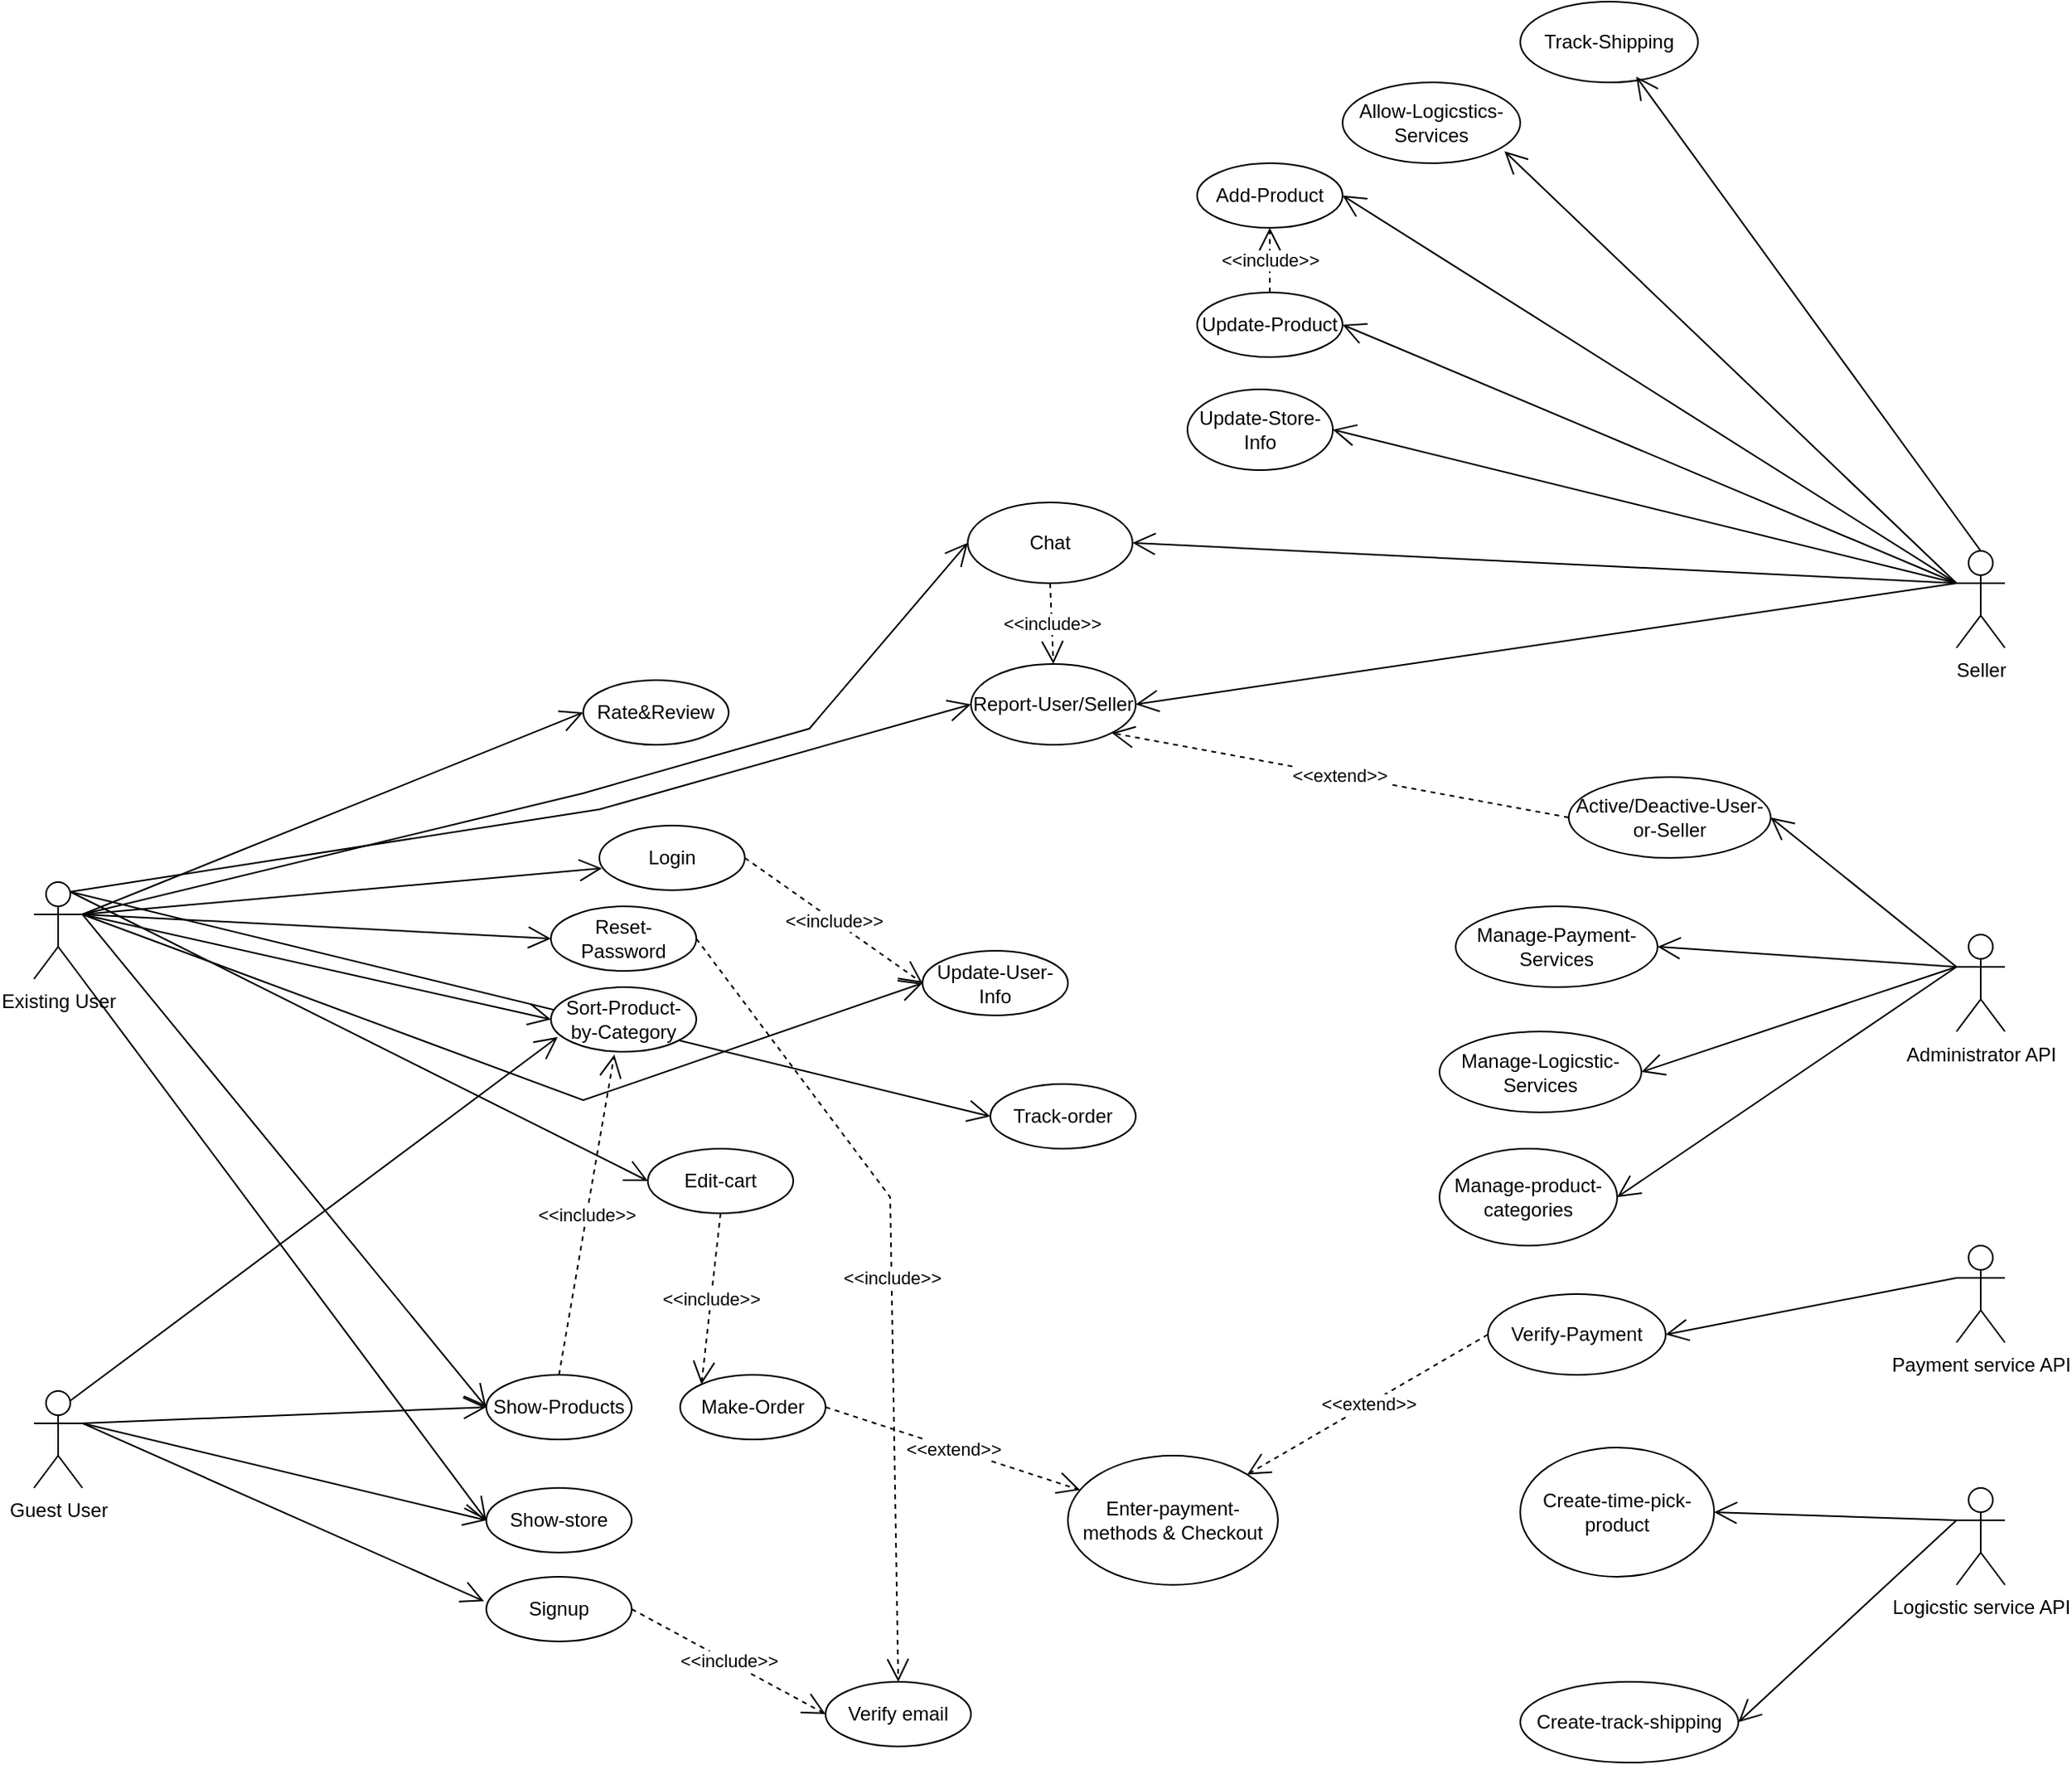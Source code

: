 <mxfile version="24.7.17">
  <diagram name="Trang-1" id="SkYUdIGgRq7ebbWW-lhZ">
    <mxGraphModel dx="4413" dy="5249" grid="1" gridSize="10" guides="1" tooltips="1" connect="1" arrows="1" fold="1" page="1" pageScale="1" pageWidth="3300" pageHeight="4681" math="0" shadow="0">
      <root>
        <mxCell id="0" />
        <mxCell id="1" parent="0" />
        <mxCell id="eCP-VrvmO7TKHuiMxvTa-1" value="Existing User" style="shape=umlActor;verticalLabelPosition=bottom;verticalAlign=top;html=1;" parent="1" vertex="1">
          <mxGeometry x="-170" y="155" width="30" height="60" as="geometry" />
        </mxCell>
        <mxCell id="eCP-VrvmO7TKHuiMxvTa-2" value="Guest User" style="shape=umlActor;verticalLabelPosition=bottom;verticalAlign=top;html=1;" parent="1" vertex="1">
          <mxGeometry x="-170" y="470" width="30" height="60" as="geometry" />
        </mxCell>
        <mxCell id="eCP-VrvmO7TKHuiMxvTa-6" value="Seller" style="shape=umlActor;verticalLabelPosition=bottom;verticalAlign=top;html=1;" parent="1" vertex="1">
          <mxGeometry x="1020" y="-50" width="30" height="60" as="geometry" />
        </mxCell>
        <mxCell id="eCP-VrvmO7TKHuiMxvTa-9" value="Login" style="ellipse;whiteSpace=wrap;html=1;" parent="1" vertex="1">
          <mxGeometry x="180" y="120" width="90" height="40" as="geometry" />
        </mxCell>
        <mxCell id="eCP-VrvmO7TKHuiMxvTa-13" value="" style="endArrow=open;endFill=1;endSize=12;html=1;rounded=0;exitX=1;exitY=0.333;exitDx=0;exitDy=0;exitPerimeter=0;entryX=0.018;entryY=0.661;entryDx=0;entryDy=0;entryPerimeter=0;" parent="1" source="eCP-VrvmO7TKHuiMxvTa-1" target="eCP-VrvmO7TKHuiMxvTa-9" edge="1">
          <mxGeometry width="160" relative="1" as="geometry">
            <mxPoint x="250" y="300" as="sourcePoint" />
            <mxPoint x="410" y="300" as="targetPoint" />
          </mxGeometry>
        </mxCell>
        <mxCell id="eCP-VrvmO7TKHuiMxvTa-15" value="Show-Products" style="ellipse;whiteSpace=wrap;html=1;" parent="1" vertex="1">
          <mxGeometry x="110" y="460" width="90" height="40" as="geometry" />
        </mxCell>
        <mxCell id="eCP-VrvmO7TKHuiMxvTa-18" value="Administrator API" style="shape=umlActor;verticalLabelPosition=bottom;verticalAlign=top;html=1;" parent="1" vertex="1">
          <mxGeometry x="1020" y="187.5" width="30" height="60" as="geometry" />
        </mxCell>
        <mxCell id="eCP-VrvmO7TKHuiMxvTa-22" value="Payment service API" style="shape=umlActor;verticalLabelPosition=bottom;verticalAlign=top;html=1;" parent="1" vertex="1">
          <mxGeometry x="1020" y="380" width="30" height="60" as="geometry" />
        </mxCell>
        <mxCell id="eCP-VrvmO7TKHuiMxvTa-24" value="Logicstic service API" style="shape=umlActor;verticalLabelPosition=bottom;verticalAlign=top;html=1;" parent="1" vertex="1">
          <mxGeometry x="1020" y="530" width="30" height="60" as="geometry" />
        </mxCell>
        <mxCell id="eCP-VrvmO7TKHuiMxvTa-30" value="Signup" style="ellipse;whiteSpace=wrap;html=1;" parent="1" vertex="1">
          <mxGeometry x="110" y="585" width="90" height="40" as="geometry" />
        </mxCell>
        <mxCell id="eCP-VrvmO7TKHuiMxvTa-31" value="" style="endArrow=open;endFill=1;endSize=12;html=1;rounded=0;exitX=1;exitY=0.333;exitDx=0;exitDy=0;exitPerimeter=0;entryX=-0.016;entryY=0.378;entryDx=0;entryDy=0;entryPerimeter=0;" parent="1" source="eCP-VrvmO7TKHuiMxvTa-2" target="eCP-VrvmO7TKHuiMxvTa-30" edge="1">
          <mxGeometry width="160" relative="1" as="geometry">
            <mxPoint x="310" y="290" as="sourcePoint" />
            <mxPoint x="470" y="290" as="targetPoint" />
          </mxGeometry>
        </mxCell>
        <mxCell id="eCP-VrvmO7TKHuiMxvTa-33" value="Verify email" style="ellipse;whiteSpace=wrap;html=1;" parent="1" vertex="1">
          <mxGeometry x="320" y="650" width="90" height="40" as="geometry" />
        </mxCell>
        <mxCell id="eCP-VrvmO7TKHuiMxvTa-35" value="&amp;lt;&amp;lt;include&amp;gt;&amp;gt;" style="endArrow=open;endSize=12;dashed=1;html=1;rounded=0;exitX=1;exitY=0.5;exitDx=0;exitDy=0;entryX=0;entryY=0.5;entryDx=0;entryDy=0;" parent="1" source="eCP-VrvmO7TKHuiMxvTa-30" target="eCP-VrvmO7TKHuiMxvTa-33" edge="1">
          <mxGeometry width="160" relative="1" as="geometry">
            <mxPoint x="310" y="290" as="sourcePoint" />
            <mxPoint x="470" y="290" as="targetPoint" />
          </mxGeometry>
        </mxCell>
        <mxCell id="eCP-VrvmO7TKHuiMxvTa-36" value="Reset-Password" style="ellipse;whiteSpace=wrap;html=1;" parent="1" vertex="1">
          <mxGeometry x="150" y="170" width="90" height="40" as="geometry" />
        </mxCell>
        <mxCell id="eCP-VrvmO7TKHuiMxvTa-37" value="" style="endArrow=open;endFill=1;endSize=12;html=1;rounded=0;exitX=1;exitY=0.333;exitDx=0;exitDy=0;exitPerimeter=0;entryX=0;entryY=0.5;entryDx=0;entryDy=0;" parent="1" source="eCP-VrvmO7TKHuiMxvTa-1" target="eCP-VrvmO7TKHuiMxvTa-36" edge="1">
          <mxGeometry width="160" relative="1" as="geometry">
            <mxPoint x="130" y="200" as="sourcePoint" />
            <mxPoint x="212" y="106" as="targetPoint" />
          </mxGeometry>
        </mxCell>
        <mxCell id="eCP-VrvmO7TKHuiMxvTa-38" value="&amp;lt;&amp;lt;include&amp;gt;&amp;gt;" style="endArrow=open;endSize=12;dashed=1;html=1;rounded=0;exitX=1;exitY=0.5;exitDx=0;exitDy=0;entryX=0.5;entryY=0;entryDx=0;entryDy=0;" parent="1" source="eCP-VrvmO7TKHuiMxvTa-36" target="eCP-VrvmO7TKHuiMxvTa-33" edge="1">
          <mxGeometry width="160" relative="1" as="geometry">
            <mxPoint x="290" y="470" as="sourcePoint" />
            <mxPoint x="440" y="290" as="targetPoint" />
            <Array as="points">
              <mxPoint x="360" y="350" />
            </Array>
          </mxGeometry>
        </mxCell>
        <mxCell id="eCP-VrvmO7TKHuiMxvTa-39" value="" style="endArrow=open;endFill=1;endSize=12;html=1;rounded=0;entryX=0;entryY=0.5;entryDx=0;entryDy=0;exitX=1;exitY=0.333;exitDx=0;exitDy=0;exitPerimeter=0;" parent="1" source="eCP-VrvmO7TKHuiMxvTa-2" target="eCP-VrvmO7TKHuiMxvTa-15" edge="1">
          <mxGeometry width="160" relative="1" as="geometry">
            <mxPoint x="120" y="350" as="sourcePoint" />
            <mxPoint x="210" y="170" as="targetPoint" />
          </mxGeometry>
        </mxCell>
        <mxCell id="eCP-VrvmO7TKHuiMxvTa-40" value="" style="endArrow=open;endFill=1;endSize=12;html=1;rounded=0;exitX=1;exitY=0.333;exitDx=0;exitDy=0;exitPerimeter=0;entryX=0;entryY=0.5;entryDx=0;entryDy=0;" parent="1" source="eCP-VrvmO7TKHuiMxvTa-1" target="eCP-VrvmO7TKHuiMxvTa-15" edge="1">
          <mxGeometry width="160" relative="1" as="geometry">
            <mxPoint x="130" y="360" as="sourcePoint" />
            <mxPoint x="400" y="240" as="targetPoint" />
          </mxGeometry>
        </mxCell>
        <mxCell id="eCP-VrvmO7TKHuiMxvTa-42" value="Add-Product" style="ellipse;whiteSpace=wrap;html=1;" parent="1" vertex="1">
          <mxGeometry x="550" y="-290" width="90" height="40" as="geometry" />
        </mxCell>
        <mxCell id="eCP-VrvmO7TKHuiMxvTa-43" value="" style="endArrow=open;endFill=1;endSize=12;html=1;rounded=0;exitX=0;exitY=0.333;exitDx=0;exitDy=0;exitPerimeter=0;entryX=1;entryY=0.5;entryDx=0;entryDy=0;" parent="1" source="eCP-VrvmO7TKHuiMxvTa-6" target="eCP-VrvmO7TKHuiMxvTa-42" edge="1">
          <mxGeometry width="160" relative="1" as="geometry">
            <mxPoint x="130" y="200" as="sourcePoint" />
            <mxPoint x="212" y="106" as="targetPoint" />
          </mxGeometry>
        </mxCell>
        <mxCell id="eCP-VrvmO7TKHuiMxvTa-44" value="Rate&amp;amp;Review" style="ellipse;whiteSpace=wrap;html=1;" parent="1" vertex="1">
          <mxGeometry x="170" y="30" width="90" height="40" as="geometry" />
        </mxCell>
        <mxCell id="eCP-VrvmO7TKHuiMxvTa-45" value="" style="endArrow=open;endFill=1;endSize=12;html=1;rounded=0;entryX=0;entryY=0.5;entryDx=0;entryDy=0;exitX=1;exitY=0.333;exitDx=0;exitDy=0;exitPerimeter=0;" parent="1" source="eCP-VrvmO7TKHuiMxvTa-1" target="eCP-VrvmO7TKHuiMxvTa-44" edge="1">
          <mxGeometry width="160" relative="1" as="geometry">
            <mxPoint x="120" y="190" as="sourcePoint" />
            <mxPoint x="212" y="106" as="targetPoint" />
            <Array as="points" />
          </mxGeometry>
        </mxCell>
        <mxCell id="eCP-VrvmO7TKHuiMxvTa-46" value="Track-order" style="ellipse;whiteSpace=wrap;html=1;" parent="1" vertex="1">
          <mxGeometry x="422" y="280" width="90" height="40" as="geometry" />
        </mxCell>
        <mxCell id="eCP-VrvmO7TKHuiMxvTa-49" value="" style="endArrow=open;endFill=1;endSize=12;html=1;rounded=0;exitX=0.75;exitY=0.1;exitDx=0;exitDy=0;exitPerimeter=0;entryX=0;entryY=0.5;entryDx=0;entryDy=0;" parent="1" source="eCP-VrvmO7TKHuiMxvTa-1" target="eCP-VrvmO7TKHuiMxvTa-46" edge="1">
          <mxGeometry width="160" relative="1" as="geometry">
            <mxPoint x="310" y="120" as="sourcePoint" />
            <mxPoint x="470" y="120" as="targetPoint" />
          </mxGeometry>
        </mxCell>
        <mxCell id="eCP-VrvmO7TKHuiMxvTa-51" value="Manage-product-categories" style="ellipse;whiteSpace=wrap;html=1;" parent="1" vertex="1">
          <mxGeometry x="700" y="320" width="110" height="60" as="geometry" />
        </mxCell>
        <mxCell id="eCP-VrvmO7TKHuiMxvTa-52" value="" style="endArrow=open;endFill=1;endSize=12;html=1;rounded=0;exitX=0;exitY=0.333;exitDx=0;exitDy=0;exitPerimeter=0;entryX=1;entryY=0.5;entryDx=0;entryDy=0;" parent="1" source="eCP-VrvmO7TKHuiMxvTa-18" target="eCP-VrvmO7TKHuiMxvTa-51" edge="1">
          <mxGeometry width="160" relative="1" as="geometry">
            <mxPoint x="310" y="470" as="sourcePoint" />
            <mxPoint x="470" y="470" as="targetPoint" />
          </mxGeometry>
        </mxCell>
        <mxCell id="eCP-VrvmO7TKHuiMxvTa-54" value="Active/Deactive-User-or-Seller" style="ellipse;whiteSpace=wrap;html=1;" parent="1" vertex="1">
          <mxGeometry x="780" y="90" width="125" height="50" as="geometry" />
        </mxCell>
        <mxCell id="eCP-VrvmO7TKHuiMxvTa-55" value="" style="endArrow=open;endFill=1;endSize=12;html=1;rounded=0;exitX=0;exitY=0.333;exitDx=0;exitDy=0;exitPerimeter=0;entryX=1;entryY=0.5;entryDx=0;entryDy=0;" parent="1" source="eCP-VrvmO7TKHuiMxvTa-18" target="eCP-VrvmO7TKHuiMxvTa-54" edge="1">
          <mxGeometry width="160" relative="1" as="geometry">
            <mxPoint x="710" y="570" as="sourcePoint" />
            <mxPoint x="580" y="730" as="targetPoint" />
          </mxGeometry>
        </mxCell>
        <mxCell id="eCP-VrvmO7TKHuiMxvTa-56" value="Chat" style="ellipse;whiteSpace=wrap;html=1;" parent="1" vertex="1">
          <mxGeometry x="408" y="-80" width="102" height="50" as="geometry" />
        </mxCell>
        <mxCell id="eCP-VrvmO7TKHuiMxvTa-58" value="Sort-Product-by-Category" style="ellipse;whiteSpace=wrap;html=1;" parent="1" vertex="1">
          <mxGeometry x="150" y="220" width="90" height="40" as="geometry" />
        </mxCell>
        <mxCell id="eCP-VrvmO7TKHuiMxvTa-59" value="&amp;lt;&amp;lt;include&amp;gt;&amp;gt;" style="endArrow=open;endSize=12;dashed=1;html=1;rounded=0;exitX=0.5;exitY=0;exitDx=0;exitDy=0;entryX=0.436;entryY=1.045;entryDx=0;entryDy=0;entryPerimeter=0;" parent="1" source="eCP-VrvmO7TKHuiMxvTa-15" target="eCP-VrvmO7TKHuiMxvTa-58" edge="1">
          <mxGeometry width="160" relative="1" as="geometry">
            <mxPoint x="290" y="470" as="sourcePoint" />
            <mxPoint x="580" y="180" as="targetPoint" />
          </mxGeometry>
        </mxCell>
        <mxCell id="eCP-VrvmO7TKHuiMxvTa-60" value="" style="endArrow=open;endFill=1;endSize=12;html=1;rounded=0;entryX=0;entryY=0.5;entryDx=0;entryDy=0;exitX=1;exitY=0.333;exitDx=0;exitDy=0;exitPerimeter=0;" parent="1" source="eCP-VrvmO7TKHuiMxvTa-1" target="eCP-VrvmO7TKHuiMxvTa-58" edge="1">
          <mxGeometry width="160" relative="1" as="geometry">
            <mxPoint x="120" y="190" as="sourcePoint" />
            <mxPoint x="230" y="310" as="targetPoint" />
          </mxGeometry>
        </mxCell>
        <mxCell id="eCP-VrvmO7TKHuiMxvTa-62" value="Show-store" style="ellipse;whiteSpace=wrap;html=1;" parent="1" vertex="1">
          <mxGeometry x="110" y="530" width="90" height="40" as="geometry" />
        </mxCell>
        <mxCell id="eCP-VrvmO7TKHuiMxvTa-63" value="" style="endArrow=open;endFill=1;endSize=12;html=1;rounded=0;exitX=1;exitY=1;exitDx=0;exitDy=0;exitPerimeter=0;entryX=0;entryY=0.5;entryDx=0;entryDy=0;" parent="1" source="eCP-VrvmO7TKHuiMxvTa-1" target="eCP-VrvmO7TKHuiMxvTa-62" edge="1">
          <mxGeometry width="160" relative="1" as="geometry">
            <mxPoint x="130" y="200" as="sourcePoint" />
            <mxPoint x="200" y="310" as="targetPoint" />
          </mxGeometry>
        </mxCell>
        <mxCell id="eCP-VrvmO7TKHuiMxvTa-64" value="" style="endArrow=open;endFill=1;endSize=12;html=1;rounded=0;entryX=0;entryY=0.5;entryDx=0;entryDy=0;exitX=1;exitY=0.333;exitDx=0;exitDy=0;exitPerimeter=0;" parent="1" source="eCP-VrvmO7TKHuiMxvTa-2" target="eCP-VrvmO7TKHuiMxvTa-62" edge="1">
          <mxGeometry width="160" relative="1" as="geometry">
            <mxPoint x="120" y="350" as="sourcePoint" />
            <mxPoint x="200" y="310" as="targetPoint" />
          </mxGeometry>
        </mxCell>
        <mxCell id="eCP-VrvmO7TKHuiMxvTa-66" value="" style="endArrow=open;endFill=1;endSize=12;html=1;rounded=0;entryX=0.047;entryY=0.773;entryDx=0;entryDy=0;exitX=0.75;exitY=0.1;exitDx=0;exitDy=0;exitPerimeter=0;entryPerimeter=0;" parent="1" source="eCP-VrvmO7TKHuiMxvTa-2" target="eCP-VrvmO7TKHuiMxvTa-58" edge="1">
          <mxGeometry width="160" relative="1" as="geometry">
            <mxPoint x="130" y="200" as="sourcePoint" />
            <mxPoint x="220" y="220" as="targetPoint" />
          </mxGeometry>
        </mxCell>
        <mxCell id="eCP-VrvmO7TKHuiMxvTa-69" value="" style="endArrow=open;endFill=1;endSize=12;html=1;rounded=0;exitX=0.75;exitY=0.1;exitDx=0;exitDy=0;exitPerimeter=0;entryX=0;entryY=0.5;entryDx=0;entryDy=0;" parent="1" source="eCP-VrvmO7TKHuiMxvTa-1" target="eCP-VrvmO7TKHuiMxvTa-68" edge="1">
          <mxGeometry width="160" relative="1" as="geometry">
            <mxPoint x="123" y="186" as="sourcePoint" />
            <mxPoint x="240" y="-20" as="targetPoint" />
          </mxGeometry>
        </mxCell>
        <mxCell id="eCP-VrvmO7TKHuiMxvTa-70" value="" style="endArrow=open;endFill=1;endSize=12;html=1;rounded=0;exitX=0;exitY=0.333;exitDx=0;exitDy=0;exitPerimeter=0;entryX=1;entryY=0.5;entryDx=0;entryDy=0;" parent="1" source="eCP-VrvmO7TKHuiMxvTa-6" target="eCP-VrvmO7TKHuiMxvTa-56" edge="1">
          <mxGeometry width="160" relative="1" as="geometry">
            <mxPoint x="720" y="70" as="sourcePoint" />
            <mxPoint x="595" y="-50" as="targetPoint" />
          </mxGeometry>
        </mxCell>
        <mxCell id="eCP-VrvmO7TKHuiMxvTa-71" value="" style="endArrow=open;endFill=1;endSize=12;html=1;rounded=0;exitX=1;exitY=0.333;exitDx=0;exitDy=0;exitPerimeter=0;entryX=0;entryY=0.5;entryDx=0;entryDy=0;" parent="1" source="eCP-VrvmO7TKHuiMxvTa-1" target="eCP-VrvmO7TKHuiMxvTa-56" edge="1">
          <mxGeometry width="160" relative="1" as="geometry">
            <mxPoint x="720" y="70" as="sourcePoint" />
            <mxPoint x="480" y="95" as="targetPoint" />
            <Array as="points">
              <mxPoint x="170" y="100" />
              <mxPoint x="310" y="60" />
            </Array>
          </mxGeometry>
        </mxCell>
        <mxCell id="eCP-VrvmO7TKHuiMxvTa-73" value="Report-User/Seller" style="ellipse;whiteSpace=wrap;html=1;" parent="1" vertex="1">
          <mxGeometry x="410" y="20" width="102" height="50" as="geometry" />
        </mxCell>
        <mxCell id="eCP-VrvmO7TKHuiMxvTa-74" value="" style="endArrow=open;endFill=1;endSize=12;html=1;rounded=0;exitX=0;exitY=0.333;exitDx=0;exitDy=0;exitPerimeter=0;entryX=1;entryY=0.5;entryDx=0;entryDy=0;" parent="1" source="eCP-VrvmO7TKHuiMxvTa-6" target="eCP-VrvmO7TKHuiMxvTa-73" edge="1">
          <mxGeometry width="160" relative="1" as="geometry">
            <mxPoint x="700" y="70" as="sourcePoint" />
            <mxPoint x="492" y="25" as="targetPoint" />
          </mxGeometry>
        </mxCell>
        <mxCell id="eCP-VrvmO7TKHuiMxvTa-75" value="" style="endArrow=open;endFill=1;endSize=12;html=1;rounded=0;exitX=0.75;exitY=0.1;exitDx=0;exitDy=0;exitPerimeter=0;entryX=0;entryY=0.5;entryDx=0;entryDy=0;" parent="1" source="eCP-VrvmO7TKHuiMxvTa-1" target="eCP-VrvmO7TKHuiMxvTa-73" edge="1">
          <mxGeometry width="160" relative="1" as="geometry">
            <mxPoint x="60" y="200" as="sourcePoint" />
            <mxPoint x="390" y="25" as="targetPoint" />
            <Array as="points">
              <mxPoint x="180" y="110" />
            </Array>
          </mxGeometry>
        </mxCell>
        <mxCell id="eCP-VrvmO7TKHuiMxvTa-76" value="&amp;lt;&amp;lt;extend&amp;gt;&amp;gt;" style="endArrow=open;endSize=12;dashed=1;html=1;rounded=0;exitX=0;exitY=0.5;exitDx=0;exitDy=0;entryX=1;entryY=1;entryDx=0;entryDy=0;" parent="1" source="eCP-VrvmO7TKHuiMxvTa-54" target="eCP-VrvmO7TKHuiMxvTa-73" edge="1">
          <mxGeometry width="160" relative="1" as="geometry">
            <mxPoint x="195" y="320" as="sourcePoint" />
            <mxPoint x="199" y="272" as="targetPoint" />
          </mxGeometry>
        </mxCell>
        <mxCell id="eCP-VrvmO7TKHuiMxvTa-77" value="&amp;lt;&amp;lt;include&amp;gt;&amp;gt;" style="endArrow=open;endSize=12;dashed=1;html=1;rounded=0;exitX=0.5;exitY=1;exitDx=0;exitDy=0;entryX=0.5;entryY=0;entryDx=0;entryDy=0;" parent="1" source="eCP-VrvmO7TKHuiMxvTa-56" target="eCP-VrvmO7TKHuiMxvTa-73" edge="1">
          <mxGeometry width="160" relative="1" as="geometry">
            <mxPoint x="252" y="208" as="sourcePoint" />
            <mxPoint x="378" y="450" as="targetPoint" />
          </mxGeometry>
        </mxCell>
        <mxCell id="eCP-VrvmO7TKHuiMxvTa-79" value="Update-User-Info" style="ellipse;whiteSpace=wrap;html=1;" parent="1" vertex="1">
          <mxGeometry x="380" y="197.5" width="90" height="40" as="geometry" />
        </mxCell>
        <mxCell id="eCP-VrvmO7TKHuiMxvTa-80" value="&amp;lt;&amp;lt;include&amp;gt;&amp;gt;" style="endArrow=open;endSize=12;dashed=1;html=1;rounded=0;exitX=1;exitY=0.5;exitDx=0;exitDy=0;entryX=0;entryY=0.5;entryDx=0;entryDy=0;" parent="1" source="eCP-VrvmO7TKHuiMxvTa-9" target="eCP-VrvmO7TKHuiMxvTa-79" edge="1">
          <mxGeometry width="160" relative="1" as="geometry">
            <mxPoint x="252" y="208" as="sourcePoint" />
            <mxPoint x="378" y="450" as="targetPoint" />
          </mxGeometry>
        </mxCell>
        <mxCell id="eCP-VrvmO7TKHuiMxvTa-82" value="" style="endArrow=open;endFill=1;endSize=12;html=1;rounded=0;entryX=0;entryY=0.5;entryDx=0;entryDy=0;exitX=1;exitY=0.333;exitDx=0;exitDy=0;exitPerimeter=0;" parent="1" source="eCP-VrvmO7TKHuiMxvTa-1" target="eCP-VrvmO7TKHuiMxvTa-79" edge="1">
          <mxGeometry width="160" relative="1" as="geometry">
            <mxPoint x="60" y="200" as="sourcePoint" />
            <mxPoint x="160" y="250" as="targetPoint" />
            <Array as="points">
              <mxPoint x="170" y="290" />
            </Array>
          </mxGeometry>
        </mxCell>
        <mxCell id="eCP-VrvmO7TKHuiMxvTa-68" value="Edit-cart" style="ellipse;whiteSpace=wrap;html=1;" parent="1" vertex="1">
          <mxGeometry x="210" y="320" width="90" height="40" as="geometry" />
        </mxCell>
        <mxCell id="eCP-VrvmO7TKHuiMxvTa-86" value="Manage-Payment-Services" style="ellipse;whiteSpace=wrap;html=1;" parent="1" vertex="1">
          <mxGeometry x="710" y="170" width="125" height="50" as="geometry" />
        </mxCell>
        <mxCell id="eCP-VrvmO7TKHuiMxvTa-87" value="Manage-Logicstic-Services" style="ellipse;whiteSpace=wrap;html=1;" parent="1" vertex="1">
          <mxGeometry x="700" y="247.5" width="125" height="50" as="geometry" />
        </mxCell>
        <mxCell id="eCP-VrvmO7TKHuiMxvTa-88" value="" style="endArrow=open;endFill=1;endSize=12;html=1;rounded=0;exitX=0;exitY=0.333;exitDx=0;exitDy=0;exitPerimeter=0;entryX=1;entryY=0.5;entryDx=0;entryDy=0;" parent="1" source="eCP-VrvmO7TKHuiMxvTa-18" target="eCP-VrvmO7TKHuiMxvTa-86" edge="1">
          <mxGeometry width="160" relative="1" as="geometry">
            <mxPoint x="750" y="670" as="sourcePoint" />
            <mxPoint x="578" y="565" as="targetPoint" />
          </mxGeometry>
        </mxCell>
        <mxCell id="eCP-VrvmO7TKHuiMxvTa-89" value="" style="endArrow=open;endFill=1;endSize=12;html=1;rounded=0;exitX=0;exitY=0.333;exitDx=0;exitDy=0;exitPerimeter=0;entryX=1;entryY=0.5;entryDx=0;entryDy=0;" parent="1" source="eCP-VrvmO7TKHuiMxvTa-18" target="eCP-VrvmO7TKHuiMxvTa-87" edge="1">
          <mxGeometry width="160" relative="1" as="geometry">
            <mxPoint x="750" y="670" as="sourcePoint" />
            <mxPoint x="578" y="625" as="targetPoint" />
          </mxGeometry>
        </mxCell>
        <mxCell id="eCP-VrvmO7TKHuiMxvTa-90" value="Allow-Logicstics-Services" style="ellipse;whiteSpace=wrap;html=1;" parent="1" vertex="1">
          <mxGeometry x="640" y="-340" width="110" height="50" as="geometry" />
        </mxCell>
        <mxCell id="eCP-VrvmO7TKHuiMxvTa-91" value="" style="endArrow=open;endFill=1;endSize=12;html=1;rounded=0;exitX=0;exitY=0.333;exitDx=0;exitDy=0;exitPerimeter=0;entryX=0.911;entryY=0.852;entryDx=0;entryDy=0;entryPerimeter=0;" parent="1" source="eCP-VrvmO7TKHuiMxvTa-6" target="eCP-VrvmO7TKHuiMxvTa-90" edge="1">
          <mxGeometry width="160" relative="1" as="geometry">
            <mxPoint x="760" y="15" as="sourcePoint" />
            <mxPoint x="492" y="115" as="targetPoint" />
          </mxGeometry>
        </mxCell>
        <mxCell id="eCP-VrvmO7TKHuiMxvTa-92" value="Update-Product" style="ellipse;whiteSpace=wrap;html=1;" parent="1" vertex="1">
          <mxGeometry x="550" y="-210" width="90" height="40" as="geometry" />
        </mxCell>
        <mxCell id="eCP-VrvmO7TKHuiMxvTa-93" value="&amp;lt;&amp;lt;include&amp;gt;&amp;gt;" style="endArrow=open;endSize=12;dashed=1;html=1;rounded=0;exitX=0.5;exitY=0;exitDx=0;exitDy=0;entryX=0.5;entryY=1;entryDx=0;entryDy=0;" parent="1" source="eCP-VrvmO7TKHuiMxvTa-92" target="eCP-VrvmO7TKHuiMxvTa-42" edge="1">
          <mxGeometry width="160" relative="1" as="geometry">
            <mxPoint x="415" y="50" as="sourcePoint" />
            <mxPoint x="441" y="90" as="targetPoint" />
          </mxGeometry>
        </mxCell>
        <mxCell id="eCP-VrvmO7TKHuiMxvTa-94" value="" style="endArrow=open;endFill=1;endSize=12;html=1;rounded=0;exitX=0;exitY=0.333;exitDx=0;exitDy=0;exitPerimeter=0;entryX=1;entryY=0.5;entryDx=0;entryDy=0;" parent="1" source="eCP-VrvmO7TKHuiMxvTa-6" target="eCP-VrvmO7TKHuiMxvTa-92" edge="1">
          <mxGeometry width="160" relative="1" as="geometry">
            <mxPoint x="760" y="15" as="sourcePoint" />
            <mxPoint x="550" y="-160" as="targetPoint" />
          </mxGeometry>
        </mxCell>
        <mxCell id="eCP-VrvmO7TKHuiMxvTa-96" value="Make-Order" style="ellipse;whiteSpace=wrap;html=1;" parent="1" vertex="1">
          <mxGeometry x="230" y="460" width="90" height="40" as="geometry" />
        </mxCell>
        <mxCell id="eCP-VrvmO7TKHuiMxvTa-97" value="Enter-payment-methods &amp;amp; Checkout" style="ellipse;whiteSpace=wrap;html=1;" parent="1" vertex="1">
          <mxGeometry x="470" y="510" width="130" height="80" as="geometry" />
        </mxCell>
        <mxCell id="eCP-VrvmO7TKHuiMxvTa-100" value="&amp;lt;&amp;lt;include&amp;gt;&amp;gt;" style="endArrow=open;endSize=12;dashed=1;html=1;rounded=0;exitX=0.5;exitY=1;exitDx=0;exitDy=0;entryX=0;entryY=0;entryDx=0;entryDy=0;" parent="1" source="eCP-VrvmO7TKHuiMxvTa-68" target="eCP-VrvmO7TKHuiMxvTa-96" edge="1">
          <mxGeometry width="160" relative="1" as="geometry">
            <mxPoint x="165" y="470" as="sourcePoint" />
            <mxPoint x="199" y="272" as="targetPoint" />
          </mxGeometry>
        </mxCell>
        <mxCell id="eCP-VrvmO7TKHuiMxvTa-101" value="&amp;lt;&amp;lt;extend&amp;gt;&amp;gt;" style="endArrow=open;endSize=12;dashed=1;html=1;rounded=0;exitX=1;exitY=0.5;exitDx=0;exitDy=0;" parent="1" source="eCP-VrvmO7TKHuiMxvTa-96" target="eCP-VrvmO7TKHuiMxvTa-97" edge="1">
          <mxGeometry width="160" relative="1" as="geometry">
            <mxPoint x="620" y="165" as="sourcePoint" />
            <mxPoint x="430" y="520" as="targetPoint" />
          </mxGeometry>
        </mxCell>
        <mxCell id="eCP-VrvmO7TKHuiMxvTa-104" value="Verify-Payment" style="ellipse;whiteSpace=wrap;html=1;" parent="1" vertex="1">
          <mxGeometry x="730" y="410" width="110" height="50" as="geometry" />
        </mxCell>
        <mxCell id="eCP-VrvmO7TKHuiMxvTa-105" value="" style="endArrow=open;endFill=1;endSize=12;html=1;rounded=0;entryX=1;entryY=0.5;entryDx=0;entryDy=0;exitX=0;exitY=0.333;exitDx=0;exitDy=0;exitPerimeter=0;" parent="1" source="eCP-VrvmO7TKHuiMxvTa-22" target="eCP-VrvmO7TKHuiMxvTa-104" edge="1">
          <mxGeometry width="160" relative="1" as="geometry">
            <mxPoint x="890" y="400" as="sourcePoint" />
            <mxPoint x="738" y="330" as="targetPoint" />
          </mxGeometry>
        </mxCell>
        <mxCell id="eCP-VrvmO7TKHuiMxvTa-107" value="&amp;lt;&amp;lt;extend&amp;gt;&amp;gt;" style="endArrow=open;endSize=12;dashed=1;html=1;rounded=0;exitX=0;exitY=0.5;exitDx=0;exitDy=0;entryX=1;entryY=0;entryDx=0;entryDy=0;" parent="1" source="eCP-VrvmO7TKHuiMxvTa-104" target="eCP-VrvmO7TKHuiMxvTa-97" edge="1">
          <mxGeometry width="160" relative="1" as="geometry">
            <mxPoint x="360" y="460" as="sourcePoint" />
            <mxPoint x="468" y="427" as="targetPoint" />
          </mxGeometry>
        </mxCell>
        <mxCell id="eCP-VrvmO7TKHuiMxvTa-112" value="Update-Store-Info" style="ellipse;whiteSpace=wrap;html=1;" parent="1" vertex="1">
          <mxGeometry x="544" y="-150" width="90" height="50" as="geometry" />
        </mxCell>
        <mxCell id="eCP-VrvmO7TKHuiMxvTa-113" value="" style="endArrow=open;endFill=1;endSize=12;html=1;rounded=0;exitX=0;exitY=0.333;exitDx=0;exitDy=0;exitPerimeter=0;entryX=1;entryY=0.5;entryDx=0;entryDy=0;" parent="1" source="eCP-VrvmO7TKHuiMxvTa-6" target="eCP-VrvmO7TKHuiMxvTa-112" edge="1">
          <mxGeometry width="160" relative="1" as="geometry">
            <mxPoint x="790" y="-10" as="sourcePoint" />
            <mxPoint x="630" y="-160" as="targetPoint" />
          </mxGeometry>
        </mxCell>
        <mxCell id="eCP-VrvmO7TKHuiMxvTa-128" value="" style="endArrow=open;endFill=1;endSize=12;html=1;rounded=0;entryX=1;entryY=0.5;entryDx=0;entryDy=0;exitX=0;exitY=0.333;exitDx=0;exitDy=0;exitPerimeter=0;" parent="1" source="eCP-VrvmO7TKHuiMxvTa-24" target="yUG__G-NnpQ9U3A9nIch-1" edge="1">
          <mxGeometry width="160" relative="1" as="geometry">
            <mxPoint x="1030" y="410" as="sourcePoint" />
            <mxPoint x="870" y="535" as="targetPoint" />
          </mxGeometry>
        </mxCell>
        <mxCell id="eCP-VrvmO7TKHuiMxvTa-130" value="Create-track-shipping" style="ellipse;whiteSpace=wrap;html=1;" parent="1" vertex="1">
          <mxGeometry x="750" y="650" width="135" height="50" as="geometry" />
        </mxCell>
        <mxCell id="eCP-VrvmO7TKHuiMxvTa-131" value="" style="endArrow=open;endFill=1;endSize=12;html=1;rounded=0;entryX=1;entryY=0.5;entryDx=0;entryDy=0;exitX=0;exitY=0.333;exitDx=0;exitDy=0;exitPerimeter=0;" parent="1" source="eCP-VrvmO7TKHuiMxvTa-24" target="eCP-VrvmO7TKHuiMxvTa-130" edge="1">
          <mxGeometry width="160" relative="1" as="geometry">
            <mxPoint x="1030" y="560" as="sourcePoint" />
            <mxPoint x="885" y="525" as="targetPoint" />
          </mxGeometry>
        </mxCell>
        <mxCell id="eCP-VrvmO7TKHuiMxvTa-132" value="Track-Shipping" style="ellipse;whiteSpace=wrap;html=1;" parent="1" vertex="1">
          <mxGeometry x="750" y="-390" width="110" height="50" as="geometry" />
        </mxCell>
        <mxCell id="eCP-VrvmO7TKHuiMxvTa-133" value="" style="endArrow=open;endFill=1;endSize=12;html=1;rounded=0;exitX=0.5;exitY=0;exitDx=0;exitDy=0;exitPerimeter=0;entryX=0.652;entryY=0.927;entryDx=0;entryDy=0;entryPerimeter=0;" parent="1" source="eCP-VrvmO7TKHuiMxvTa-6" target="eCP-VrvmO7TKHuiMxvTa-132" edge="1">
          <mxGeometry width="160" relative="1" as="geometry">
            <mxPoint x="1030" y="-20" as="sourcePoint" />
            <mxPoint x="750" y="-287" as="targetPoint" />
          </mxGeometry>
        </mxCell>
        <mxCell id="yUG__G-NnpQ9U3A9nIch-1" value="Create-time-pick-product" style="ellipse;whiteSpace=wrap;html=1;" vertex="1" parent="1">
          <mxGeometry x="750" y="505" width="120" height="80" as="geometry" />
        </mxCell>
      </root>
    </mxGraphModel>
  </diagram>
</mxfile>
